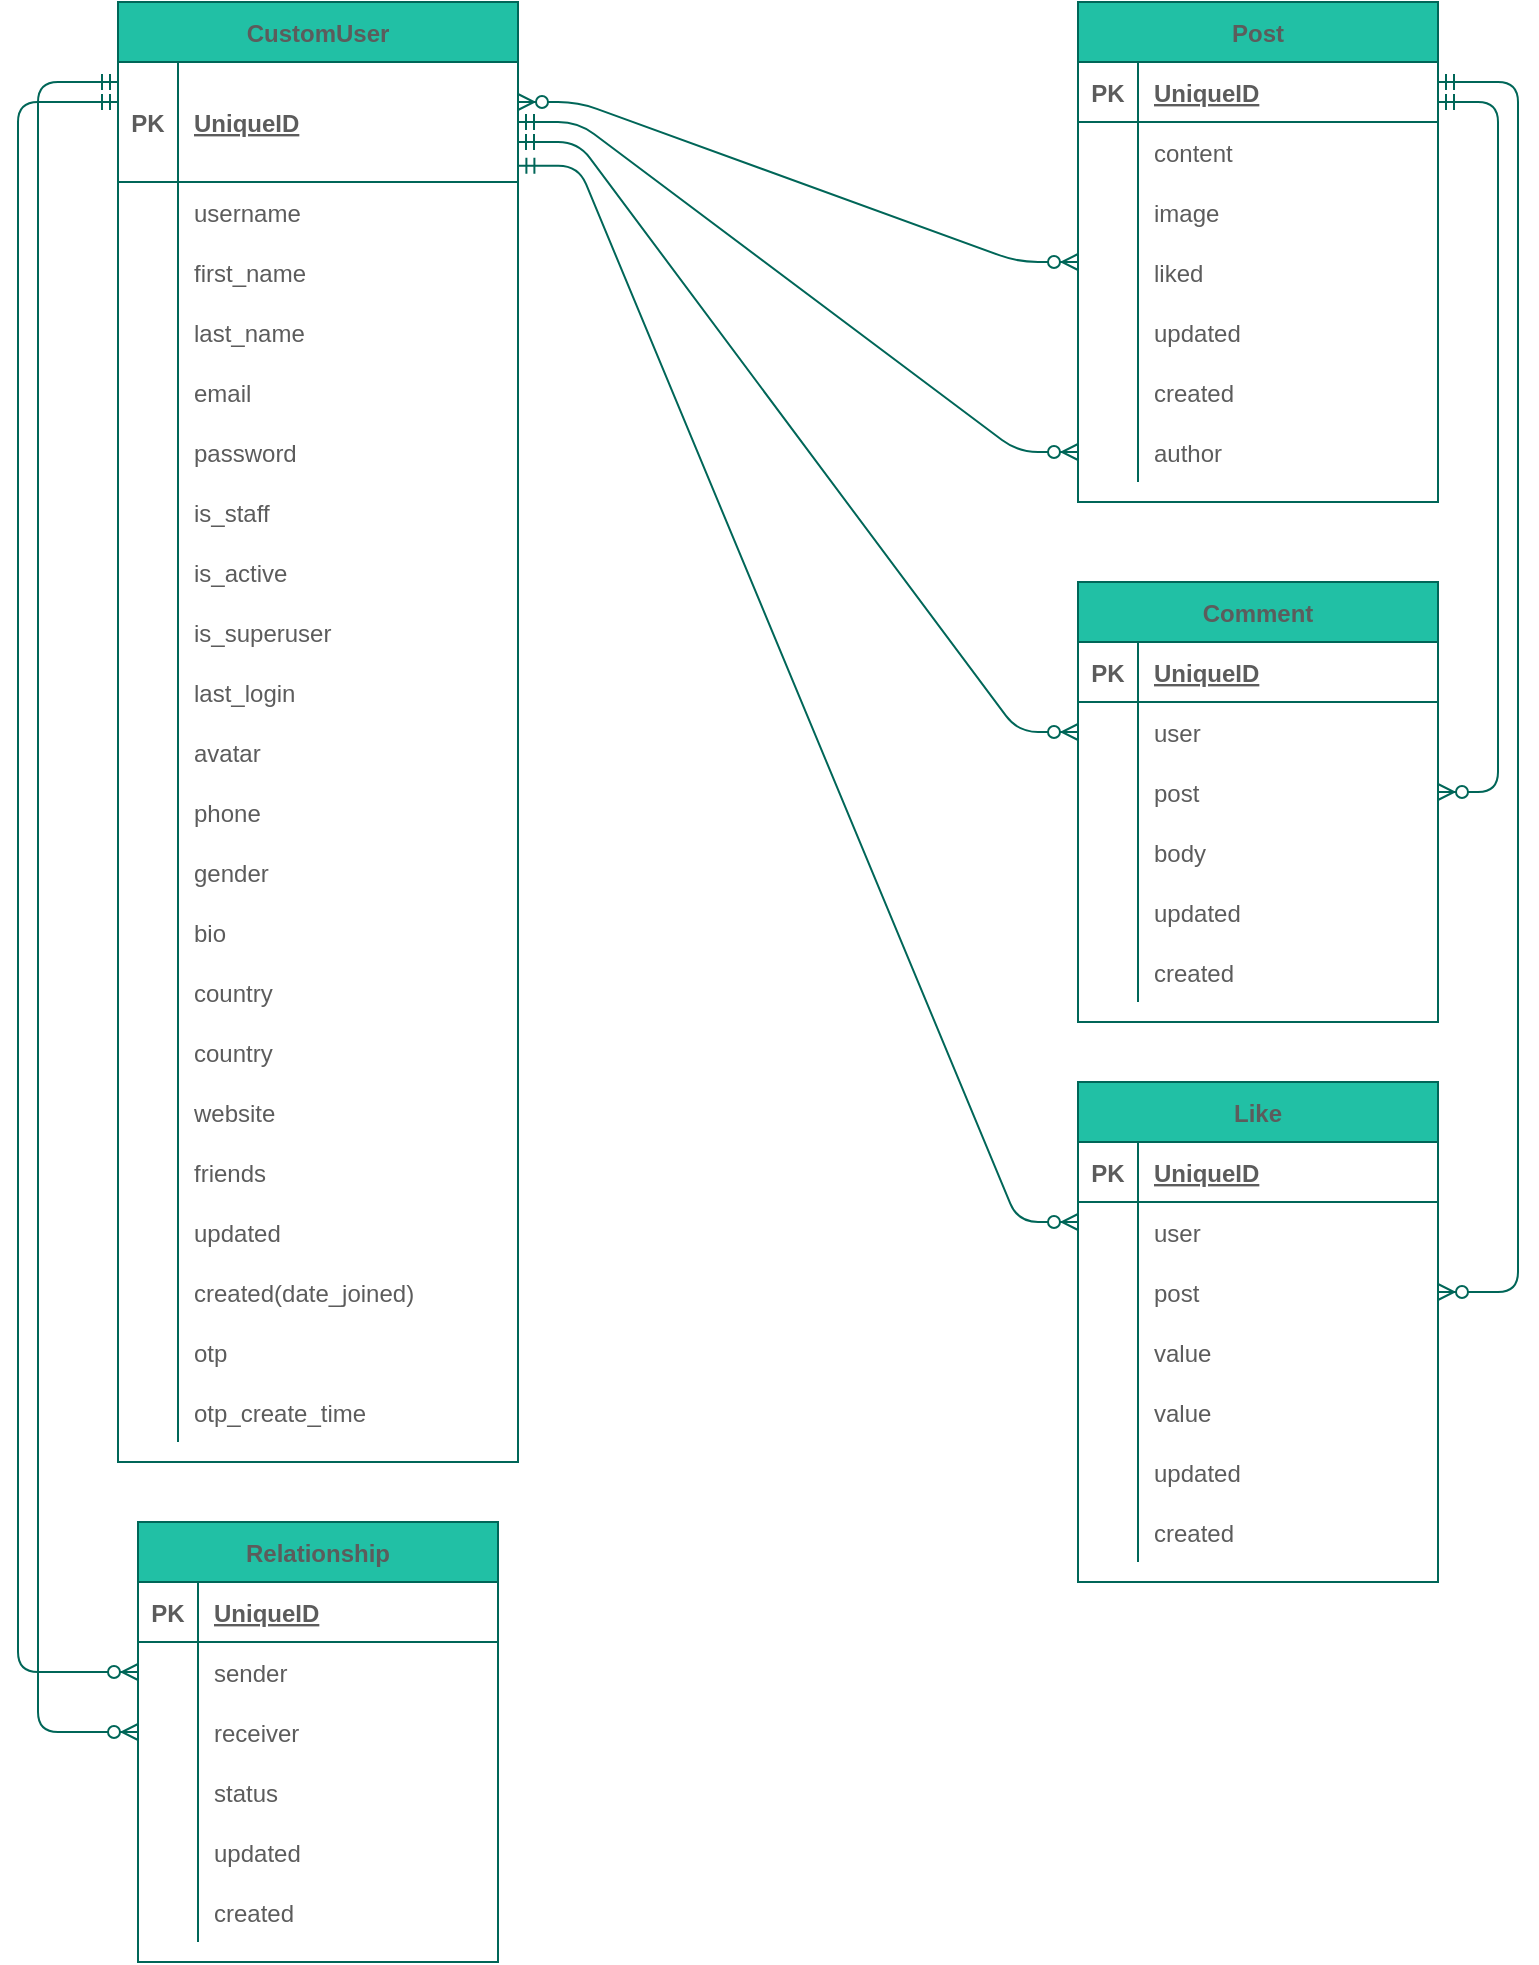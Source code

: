 <mxfile version="13.9.9" type="device"><diagram id="JfYFGixfyqa8T44DDMlA" name="Page-1"><mxGraphModel dx="1217" dy="706" grid="1" gridSize="10" guides="1" tooltips="1" connect="1" arrows="1" fold="1" page="1" pageScale="1" pageWidth="850" pageHeight="1100" math="0" shadow="0"><root><mxCell id="0"/><mxCell id="1" parent="0"/><mxCell id="agSrC6qZ8le7A4dU7Igd-14" value="CustomUser" style="shape=table;startSize=30;container=1;collapsible=1;childLayout=tableLayout;fixedRows=1;rowLines=0;fontStyle=1;align=center;resizeLast=1;fillColor=#21C0A5;strokeColor=#006658;fontColor=#5C5C5C;" parent="1" vertex="1"><mxGeometry x="80" y="40" width="200.0" height="730" as="geometry"/></mxCell><mxCell id="agSrC6qZ8le7A4dU7Igd-15" value="" style="shape=partialRectangle;collapsible=0;dropTarget=0;pointerEvents=0;fillColor=none;top=0;left=0;bottom=1;right=0;points=[[0,0.5],[1,0.5]];portConstraint=eastwest;strokeColor=#006658;fontColor=#5C5C5C;" parent="agSrC6qZ8le7A4dU7Igd-14" vertex="1"><mxGeometry y="30" width="200.0" height="60" as="geometry"/></mxCell><mxCell id="agSrC6qZ8le7A4dU7Igd-16" value="PK" style="shape=partialRectangle;connectable=0;fillColor=none;top=0;left=0;bottom=0;right=0;fontStyle=1;overflow=hidden;strokeColor=#006658;fontColor=#5C5C5C;" parent="agSrC6qZ8le7A4dU7Igd-15" vertex="1"><mxGeometry width="30" height="60" as="geometry"/></mxCell><mxCell id="agSrC6qZ8le7A4dU7Igd-17" value="UniqueID" style="shape=partialRectangle;connectable=0;fillColor=none;top=0;left=0;bottom=0;right=0;align=left;spacingLeft=6;fontStyle=5;overflow=hidden;strokeColor=#006658;fontColor=#5C5C5C;" parent="agSrC6qZ8le7A4dU7Igd-15" vertex="1"><mxGeometry x="30" width="170.0" height="60" as="geometry"/></mxCell><mxCell id="agSrC6qZ8le7A4dU7Igd-134" value="" style="shape=partialRectangle;collapsible=0;dropTarget=0;pointerEvents=0;fillColor=none;top=0;left=0;bottom=0;right=0;points=[[0,0.5],[1,0.5]];portConstraint=eastwest;strokeColor=#006658;fontColor=#5C5C5C;" parent="agSrC6qZ8le7A4dU7Igd-14" vertex="1"><mxGeometry y="90" width="200.0" height="30" as="geometry"/></mxCell><mxCell id="agSrC6qZ8le7A4dU7Igd-135" value="" style="shape=partialRectangle;connectable=0;fillColor=none;top=0;left=0;bottom=0;right=0;editable=1;overflow=hidden;strokeColor=#006658;fontColor=#5C5C5C;" parent="agSrC6qZ8le7A4dU7Igd-134" vertex="1"><mxGeometry width="30" height="30" as="geometry"/></mxCell><mxCell id="agSrC6qZ8le7A4dU7Igd-136" value="username" style="shape=partialRectangle;connectable=0;fillColor=none;top=0;left=0;bottom=0;right=0;align=left;spacingLeft=6;overflow=hidden;strokeColor=#006658;fontColor=#5C5C5C;" parent="agSrC6qZ8le7A4dU7Igd-134" vertex="1"><mxGeometry x="30" width="170.0" height="30" as="geometry"/></mxCell><mxCell id="agSrC6qZ8le7A4dU7Igd-21" value="" style="shape=partialRectangle;collapsible=0;dropTarget=0;pointerEvents=0;fillColor=none;top=0;left=0;bottom=0;right=0;points=[[0,0.5],[1,0.5]];portConstraint=eastwest;strokeColor=#006658;fontColor=#5C5C5C;" parent="agSrC6qZ8le7A4dU7Igd-14" vertex="1"><mxGeometry y="120" width="200.0" height="30" as="geometry"/></mxCell><mxCell id="agSrC6qZ8le7A4dU7Igd-22" value="" style="shape=partialRectangle;connectable=0;fillColor=none;top=0;left=0;bottom=0;right=0;editable=1;overflow=hidden;strokeColor=#006658;fontColor=#5C5C5C;" parent="agSrC6qZ8le7A4dU7Igd-21" vertex="1"><mxGeometry width="30" height="30" as="geometry"/></mxCell><mxCell id="agSrC6qZ8le7A4dU7Igd-23" value="first_name" style="shape=partialRectangle;connectable=0;fillColor=none;top=0;left=0;bottom=0;right=0;align=left;spacingLeft=6;overflow=hidden;strokeColor=#006658;fontColor=#5C5C5C;" parent="agSrC6qZ8le7A4dU7Igd-21" vertex="1"><mxGeometry x="30" width="170.0" height="30" as="geometry"/></mxCell><mxCell id="agSrC6qZ8le7A4dU7Igd-79" value="" style="shape=partialRectangle;collapsible=0;dropTarget=0;pointerEvents=0;fillColor=none;top=0;left=0;bottom=0;right=0;points=[[0,0.5],[1,0.5]];portConstraint=eastwest;strokeColor=#006658;fontColor=#5C5C5C;" parent="agSrC6qZ8le7A4dU7Igd-14" vertex="1"><mxGeometry y="150" width="200.0" height="30" as="geometry"/></mxCell><mxCell id="agSrC6qZ8le7A4dU7Igd-80" value="" style="shape=partialRectangle;connectable=0;fillColor=none;top=0;left=0;bottom=0;right=0;editable=1;overflow=hidden;strokeColor=#006658;fontColor=#5C5C5C;" parent="agSrC6qZ8le7A4dU7Igd-79" vertex="1"><mxGeometry width="30" height="30" as="geometry"/></mxCell><mxCell id="agSrC6qZ8le7A4dU7Igd-81" value="last_name" style="shape=partialRectangle;connectable=0;fillColor=none;top=0;left=0;bottom=0;right=0;align=left;spacingLeft=6;overflow=hidden;strokeColor=#006658;fontColor=#5C5C5C;" parent="agSrC6qZ8le7A4dU7Igd-79" vertex="1"><mxGeometry x="30" width="170.0" height="30" as="geometry"/></mxCell><mxCell id="agSrC6qZ8le7A4dU7Igd-83" value="" style="shape=partialRectangle;collapsible=0;dropTarget=0;pointerEvents=0;fillColor=none;top=0;left=0;bottom=0;right=0;points=[[0,0.5],[1,0.5]];portConstraint=eastwest;strokeColor=#006658;fontColor=#5C5C5C;" parent="agSrC6qZ8le7A4dU7Igd-14" vertex="1"><mxGeometry y="180" width="200.0" height="30" as="geometry"/></mxCell><mxCell id="agSrC6qZ8le7A4dU7Igd-84" value="" style="shape=partialRectangle;connectable=0;fillColor=none;top=0;left=0;bottom=0;right=0;editable=1;overflow=hidden;strokeColor=#006658;fontColor=#5C5C5C;" parent="agSrC6qZ8le7A4dU7Igd-83" vertex="1"><mxGeometry width="30" height="30" as="geometry"/></mxCell><mxCell id="agSrC6qZ8le7A4dU7Igd-85" value="email" style="shape=partialRectangle;connectable=0;fillColor=none;top=0;left=0;bottom=0;right=0;align=left;spacingLeft=6;overflow=hidden;strokeColor=#006658;fontColor=#5C5C5C;" parent="agSrC6qZ8le7A4dU7Igd-83" vertex="1"><mxGeometry x="30" width="170.0" height="30" as="geometry"/></mxCell><mxCell id="agSrC6qZ8le7A4dU7Igd-86" value="" style="shape=partialRectangle;collapsible=0;dropTarget=0;pointerEvents=0;fillColor=none;top=0;left=0;bottom=0;right=0;points=[[0,0.5],[1,0.5]];portConstraint=eastwest;strokeColor=#006658;fontColor=#5C5C5C;" parent="agSrC6qZ8le7A4dU7Igd-14" vertex="1"><mxGeometry y="210" width="200.0" height="30" as="geometry"/></mxCell><mxCell id="agSrC6qZ8le7A4dU7Igd-87" value="" style="shape=partialRectangle;connectable=0;fillColor=none;top=0;left=0;bottom=0;right=0;editable=1;overflow=hidden;strokeColor=#006658;fontColor=#5C5C5C;" parent="agSrC6qZ8le7A4dU7Igd-86" vertex="1"><mxGeometry width="30" height="30" as="geometry"/></mxCell><mxCell id="agSrC6qZ8le7A4dU7Igd-88" value="password" style="shape=partialRectangle;connectable=0;fillColor=none;top=0;left=0;bottom=0;right=0;align=left;spacingLeft=6;overflow=hidden;strokeColor=#006658;fontColor=#5C5C5C;" parent="agSrC6qZ8le7A4dU7Igd-86" vertex="1"><mxGeometry x="30" width="170.0" height="30" as="geometry"/></mxCell><mxCell id="agSrC6qZ8le7A4dU7Igd-24" value="" style="shape=partialRectangle;collapsible=0;dropTarget=0;pointerEvents=0;fillColor=none;top=0;left=0;bottom=0;right=0;points=[[0,0.5],[1,0.5]];portConstraint=eastwest;strokeColor=#006658;fontColor=#5C5C5C;" parent="agSrC6qZ8le7A4dU7Igd-14" vertex="1"><mxGeometry y="240" width="200.0" height="30" as="geometry"/></mxCell><mxCell id="agSrC6qZ8le7A4dU7Igd-25" value="" style="shape=partialRectangle;connectable=0;fillColor=none;top=0;left=0;bottom=0;right=0;editable=1;overflow=hidden;strokeColor=#006658;fontColor=#5C5C5C;" parent="agSrC6qZ8le7A4dU7Igd-24" vertex="1"><mxGeometry width="30" height="30" as="geometry"/></mxCell><mxCell id="agSrC6qZ8le7A4dU7Igd-26" value="is_staff" style="shape=partialRectangle;connectable=0;fillColor=none;top=0;left=0;bottom=0;right=0;align=left;spacingLeft=6;overflow=hidden;strokeColor=#006658;fontColor=#5C5C5C;" parent="agSrC6qZ8le7A4dU7Igd-24" vertex="1"><mxGeometry x="30" width="170.0" height="30" as="geometry"/></mxCell><mxCell id="agSrC6qZ8le7A4dU7Igd-95" value="" style="shape=partialRectangle;collapsible=0;dropTarget=0;pointerEvents=0;fillColor=none;top=0;left=0;bottom=0;right=0;points=[[0,0.5],[1,0.5]];portConstraint=eastwest;strokeColor=#006658;fontColor=#5C5C5C;" parent="agSrC6qZ8le7A4dU7Igd-14" vertex="1"><mxGeometry y="270" width="200.0" height="30" as="geometry"/></mxCell><mxCell id="agSrC6qZ8le7A4dU7Igd-96" value="" style="shape=partialRectangle;connectable=0;fillColor=none;top=0;left=0;bottom=0;right=0;editable=1;overflow=hidden;strokeColor=#006658;fontColor=#5C5C5C;" parent="agSrC6qZ8le7A4dU7Igd-95" vertex="1"><mxGeometry width="30" height="30" as="geometry"/></mxCell><mxCell id="agSrC6qZ8le7A4dU7Igd-97" value="is_active" style="shape=partialRectangle;connectable=0;fillColor=none;top=0;left=0;bottom=0;right=0;align=left;spacingLeft=6;overflow=hidden;strokeColor=#006658;fontColor=#5C5C5C;" parent="agSrC6qZ8le7A4dU7Igd-95" vertex="1"><mxGeometry x="30" width="170.0" height="30" as="geometry"/></mxCell><mxCell id="agSrC6qZ8le7A4dU7Igd-98" value="" style="shape=partialRectangle;collapsible=0;dropTarget=0;pointerEvents=0;fillColor=none;top=0;left=0;bottom=0;right=0;points=[[0,0.5],[1,0.5]];portConstraint=eastwest;strokeColor=#006658;fontColor=#5C5C5C;" parent="agSrC6qZ8le7A4dU7Igd-14" vertex="1"><mxGeometry y="300" width="200.0" height="30" as="geometry"/></mxCell><mxCell id="agSrC6qZ8le7A4dU7Igd-99" value="" style="shape=partialRectangle;connectable=0;fillColor=none;top=0;left=0;bottom=0;right=0;editable=1;overflow=hidden;strokeColor=#006658;fontColor=#5C5C5C;" parent="agSrC6qZ8le7A4dU7Igd-98" vertex="1"><mxGeometry width="30" height="30" as="geometry"/></mxCell><mxCell id="agSrC6qZ8le7A4dU7Igd-100" value="is_superuser" style="shape=partialRectangle;connectable=0;fillColor=none;top=0;left=0;bottom=0;right=0;align=left;spacingLeft=6;overflow=hidden;strokeColor=#006658;fontColor=#5C5C5C;" parent="agSrC6qZ8le7A4dU7Igd-98" vertex="1"><mxGeometry x="30" width="170.0" height="30" as="geometry"/></mxCell><mxCell id="agSrC6qZ8le7A4dU7Igd-101" value="" style="shape=partialRectangle;collapsible=0;dropTarget=0;pointerEvents=0;fillColor=none;top=0;left=0;bottom=0;right=0;points=[[0,0.5],[1,0.5]];portConstraint=eastwest;strokeColor=#006658;fontColor=#5C5C5C;" parent="agSrC6qZ8le7A4dU7Igd-14" vertex="1"><mxGeometry y="330" width="200.0" height="30" as="geometry"/></mxCell><mxCell id="agSrC6qZ8le7A4dU7Igd-102" value="" style="shape=partialRectangle;connectable=0;fillColor=none;top=0;left=0;bottom=0;right=0;editable=1;overflow=hidden;strokeColor=#006658;fontColor=#5C5C5C;" parent="agSrC6qZ8le7A4dU7Igd-101" vertex="1"><mxGeometry width="30" height="30" as="geometry"/></mxCell><mxCell id="agSrC6qZ8le7A4dU7Igd-103" value="last_login" style="shape=partialRectangle;connectable=0;fillColor=none;top=0;left=0;bottom=0;right=0;align=left;spacingLeft=6;overflow=hidden;strokeColor=#006658;fontColor=#5C5C5C;" parent="agSrC6qZ8le7A4dU7Igd-101" vertex="1"><mxGeometry x="30" width="170.0" height="30" as="geometry"/></mxCell><mxCell id="agSrC6qZ8le7A4dU7Igd-107" value="" style="shape=partialRectangle;collapsible=0;dropTarget=0;pointerEvents=0;fillColor=none;top=0;left=0;bottom=0;right=0;points=[[0,0.5],[1,0.5]];portConstraint=eastwest;strokeColor=#006658;fontColor=#5C5C5C;" parent="agSrC6qZ8le7A4dU7Igd-14" vertex="1"><mxGeometry y="360" width="200.0" height="30" as="geometry"/></mxCell><mxCell id="agSrC6qZ8le7A4dU7Igd-108" value="" style="shape=partialRectangle;connectable=0;fillColor=none;top=0;left=0;bottom=0;right=0;editable=1;overflow=hidden;strokeColor=#006658;fontColor=#5C5C5C;" parent="agSrC6qZ8le7A4dU7Igd-107" vertex="1"><mxGeometry width="30" height="30" as="geometry"/></mxCell><mxCell id="agSrC6qZ8le7A4dU7Igd-109" value="avatar" style="shape=partialRectangle;connectable=0;fillColor=none;top=0;left=0;bottom=0;right=0;align=left;spacingLeft=6;overflow=hidden;strokeColor=#006658;fontColor=#5C5C5C;" parent="agSrC6qZ8le7A4dU7Igd-107" vertex="1"><mxGeometry x="30" width="170.0" height="30" as="geometry"/></mxCell><mxCell id="agSrC6qZ8le7A4dU7Igd-110" value="" style="shape=partialRectangle;collapsible=0;dropTarget=0;pointerEvents=0;fillColor=none;top=0;left=0;bottom=0;right=0;points=[[0,0.5],[1,0.5]];portConstraint=eastwest;strokeColor=#006658;fontColor=#5C5C5C;" parent="agSrC6qZ8le7A4dU7Igd-14" vertex="1"><mxGeometry y="390" width="200.0" height="30" as="geometry"/></mxCell><mxCell id="agSrC6qZ8le7A4dU7Igd-111" value="" style="shape=partialRectangle;connectable=0;fillColor=none;top=0;left=0;bottom=0;right=0;editable=1;overflow=hidden;strokeColor=#006658;fontColor=#5C5C5C;" parent="agSrC6qZ8le7A4dU7Igd-110" vertex="1"><mxGeometry width="30" height="30" as="geometry"/></mxCell><mxCell id="agSrC6qZ8le7A4dU7Igd-112" value="phone" style="shape=partialRectangle;connectable=0;fillColor=none;top=0;left=0;bottom=0;right=0;align=left;spacingLeft=6;overflow=hidden;strokeColor=#006658;fontColor=#5C5C5C;" parent="agSrC6qZ8le7A4dU7Igd-110" vertex="1"><mxGeometry x="30" width="170.0" height="30" as="geometry"/></mxCell><mxCell id="agSrC6qZ8le7A4dU7Igd-113" value="" style="shape=partialRectangle;collapsible=0;dropTarget=0;pointerEvents=0;fillColor=none;top=0;left=0;bottom=0;right=0;points=[[0,0.5],[1,0.5]];portConstraint=eastwest;strokeColor=#006658;fontColor=#5C5C5C;" parent="agSrC6qZ8le7A4dU7Igd-14" vertex="1"><mxGeometry y="420" width="200.0" height="30" as="geometry"/></mxCell><mxCell id="agSrC6qZ8le7A4dU7Igd-114" value="" style="shape=partialRectangle;connectable=0;fillColor=none;top=0;left=0;bottom=0;right=0;editable=1;overflow=hidden;strokeColor=#006658;fontColor=#5C5C5C;" parent="agSrC6qZ8le7A4dU7Igd-113" vertex="1"><mxGeometry width="30" height="30" as="geometry"/></mxCell><mxCell id="agSrC6qZ8le7A4dU7Igd-115" value="gender" style="shape=partialRectangle;connectable=0;fillColor=none;top=0;left=0;bottom=0;right=0;align=left;spacingLeft=6;overflow=hidden;strokeColor=#006658;fontColor=#5C5C5C;" parent="agSrC6qZ8le7A4dU7Igd-113" vertex="1"><mxGeometry x="30" width="170.0" height="30" as="geometry"/></mxCell><mxCell id="agSrC6qZ8le7A4dU7Igd-116" value="" style="shape=partialRectangle;collapsible=0;dropTarget=0;pointerEvents=0;fillColor=none;top=0;left=0;bottom=0;right=0;points=[[0,0.5],[1,0.5]];portConstraint=eastwest;strokeColor=#006658;fontColor=#5C5C5C;" parent="agSrC6qZ8le7A4dU7Igd-14" vertex="1"><mxGeometry y="450" width="200.0" height="30" as="geometry"/></mxCell><mxCell id="agSrC6qZ8le7A4dU7Igd-117" value="" style="shape=partialRectangle;connectable=0;fillColor=none;top=0;left=0;bottom=0;right=0;editable=1;overflow=hidden;strokeColor=#006658;fontColor=#5C5C5C;" parent="agSrC6qZ8le7A4dU7Igd-116" vertex="1"><mxGeometry width="30" height="30" as="geometry"/></mxCell><mxCell id="agSrC6qZ8le7A4dU7Igd-118" value="bio" style="shape=partialRectangle;connectable=0;fillColor=none;top=0;left=0;bottom=0;right=0;align=left;spacingLeft=6;overflow=hidden;strokeColor=#006658;fontColor=#5C5C5C;" parent="agSrC6qZ8le7A4dU7Igd-116" vertex="1"><mxGeometry x="30" width="170.0" height="30" as="geometry"/></mxCell><mxCell id="agSrC6qZ8le7A4dU7Igd-119" value="" style="shape=partialRectangle;collapsible=0;dropTarget=0;pointerEvents=0;fillColor=none;top=0;left=0;bottom=0;right=0;points=[[0,0.5],[1,0.5]];portConstraint=eastwest;strokeColor=#006658;fontColor=#5C5C5C;" parent="agSrC6qZ8le7A4dU7Igd-14" vertex="1"><mxGeometry y="480" width="200.0" height="30" as="geometry"/></mxCell><mxCell id="agSrC6qZ8le7A4dU7Igd-120" value="" style="shape=partialRectangle;connectable=0;fillColor=none;top=0;left=0;bottom=0;right=0;editable=1;overflow=hidden;strokeColor=#006658;fontColor=#5C5C5C;" parent="agSrC6qZ8le7A4dU7Igd-119" vertex="1"><mxGeometry width="30" height="30" as="geometry"/></mxCell><mxCell id="agSrC6qZ8le7A4dU7Igd-121" value="country" style="shape=partialRectangle;connectable=0;fillColor=none;top=0;left=0;bottom=0;right=0;align=left;spacingLeft=6;overflow=hidden;strokeColor=#006658;fontColor=#5C5C5C;" parent="agSrC6qZ8le7A4dU7Igd-119" vertex="1"><mxGeometry x="30" width="170.0" height="30" as="geometry"/></mxCell><mxCell id="mahX-tcKgcLGOuk-w9FK-42" value="" style="shape=partialRectangle;collapsible=0;dropTarget=0;pointerEvents=0;fillColor=none;top=0;left=0;bottom=0;right=0;points=[[0,0.5],[1,0.5]];portConstraint=eastwest;strokeColor=#006658;fontColor=#5C5C5C;" vertex="1" parent="agSrC6qZ8le7A4dU7Igd-14"><mxGeometry y="510" width="200.0" height="30" as="geometry"/></mxCell><mxCell id="mahX-tcKgcLGOuk-w9FK-43" value="" style="shape=partialRectangle;connectable=0;fillColor=none;top=0;left=0;bottom=0;right=0;editable=1;overflow=hidden;strokeColor=#006658;fontColor=#5C5C5C;" vertex="1" parent="mahX-tcKgcLGOuk-w9FK-42"><mxGeometry width="30" height="30" as="geometry"/></mxCell><mxCell id="mahX-tcKgcLGOuk-w9FK-44" value="country" style="shape=partialRectangle;connectable=0;fillColor=none;top=0;left=0;bottom=0;right=0;align=left;spacingLeft=6;overflow=hidden;strokeColor=#006658;fontColor=#5C5C5C;" vertex="1" parent="mahX-tcKgcLGOuk-w9FK-42"><mxGeometry x="30" width="170.0" height="30" as="geometry"/></mxCell><mxCell id="agSrC6qZ8le7A4dU7Igd-122" value="" style="shape=partialRectangle;collapsible=0;dropTarget=0;pointerEvents=0;fillColor=none;top=0;left=0;bottom=0;right=0;points=[[0,0.5],[1,0.5]];portConstraint=eastwest;strokeColor=#006658;fontColor=#5C5C5C;" parent="agSrC6qZ8le7A4dU7Igd-14" vertex="1"><mxGeometry y="540" width="200.0" height="30" as="geometry"/></mxCell><mxCell id="agSrC6qZ8le7A4dU7Igd-123" value="" style="shape=partialRectangle;connectable=0;fillColor=none;top=0;left=0;bottom=0;right=0;editable=1;overflow=hidden;strokeColor=#006658;fontColor=#5C5C5C;" parent="agSrC6qZ8le7A4dU7Igd-122" vertex="1"><mxGeometry width="30" height="30" as="geometry"/></mxCell><mxCell id="agSrC6qZ8le7A4dU7Igd-124" value="website" style="shape=partialRectangle;connectable=0;fillColor=none;top=0;left=0;bottom=0;right=0;align=left;spacingLeft=6;overflow=hidden;strokeColor=#006658;fontColor=#5C5C5C;" parent="agSrC6qZ8le7A4dU7Igd-122" vertex="1"><mxGeometry x="30" width="170.0" height="30" as="geometry"/></mxCell><mxCell id="agSrC6qZ8le7A4dU7Igd-125" value="" style="shape=partialRectangle;collapsible=0;dropTarget=0;pointerEvents=0;fillColor=none;top=0;left=0;bottom=0;right=0;points=[[0,0.5],[1,0.5]];portConstraint=eastwest;strokeColor=#006658;fontColor=#5C5C5C;" parent="agSrC6qZ8le7A4dU7Igd-14" vertex="1"><mxGeometry y="570" width="200.0" height="30" as="geometry"/></mxCell><mxCell id="agSrC6qZ8le7A4dU7Igd-126" value="" style="shape=partialRectangle;connectable=0;fillColor=none;top=0;left=0;bottom=0;right=0;editable=1;overflow=hidden;strokeColor=#006658;fontColor=#5C5C5C;" parent="agSrC6qZ8le7A4dU7Igd-125" vertex="1"><mxGeometry width="30" height="30" as="geometry"/></mxCell><mxCell id="agSrC6qZ8le7A4dU7Igd-127" value="friends" style="shape=partialRectangle;connectable=0;fillColor=none;top=0;left=0;bottom=0;right=0;align=left;spacingLeft=6;overflow=hidden;strokeColor=#006658;fontColor=#5C5C5C;" parent="agSrC6qZ8le7A4dU7Igd-125" vertex="1"><mxGeometry x="30" width="170.0" height="30" as="geometry"/></mxCell><mxCell id="agSrC6qZ8le7A4dU7Igd-128" value="" style="shape=partialRectangle;collapsible=0;dropTarget=0;pointerEvents=0;fillColor=none;top=0;left=0;bottom=0;right=0;points=[[0,0.5],[1,0.5]];portConstraint=eastwest;strokeColor=#006658;fontColor=#5C5C5C;" parent="agSrC6qZ8le7A4dU7Igd-14" vertex="1"><mxGeometry y="600" width="200.0" height="30" as="geometry"/></mxCell><mxCell id="agSrC6qZ8le7A4dU7Igd-129" value="" style="shape=partialRectangle;connectable=0;fillColor=none;top=0;left=0;bottom=0;right=0;editable=1;overflow=hidden;strokeColor=#006658;fontColor=#5C5C5C;" parent="agSrC6qZ8le7A4dU7Igd-128" vertex="1"><mxGeometry width="30" height="30" as="geometry"/></mxCell><mxCell id="agSrC6qZ8le7A4dU7Igd-130" value="updated" style="shape=partialRectangle;connectable=0;fillColor=none;top=0;left=0;bottom=0;right=0;align=left;spacingLeft=6;overflow=hidden;strokeColor=#006658;fontColor=#5C5C5C;" parent="agSrC6qZ8le7A4dU7Igd-128" vertex="1"><mxGeometry x="30" width="170.0" height="30" as="geometry"/></mxCell><mxCell id="agSrC6qZ8le7A4dU7Igd-131" value="" style="shape=partialRectangle;collapsible=0;dropTarget=0;pointerEvents=0;fillColor=none;top=0;left=0;bottom=0;right=0;points=[[0,0.5],[1,0.5]];portConstraint=eastwest;strokeColor=#006658;fontColor=#5C5C5C;" parent="agSrC6qZ8le7A4dU7Igd-14" vertex="1"><mxGeometry y="630" width="200.0" height="30" as="geometry"/></mxCell><mxCell id="agSrC6qZ8le7A4dU7Igd-132" value="" style="shape=partialRectangle;connectable=0;fillColor=none;top=0;left=0;bottom=0;right=0;editable=1;overflow=hidden;strokeColor=#006658;fontColor=#5C5C5C;" parent="agSrC6qZ8le7A4dU7Igd-131" vertex="1"><mxGeometry width="30" height="30" as="geometry"/></mxCell><mxCell id="agSrC6qZ8le7A4dU7Igd-133" value="created(date_joined)" style="shape=partialRectangle;connectable=0;fillColor=none;top=0;left=0;bottom=0;right=0;align=left;spacingLeft=6;overflow=hidden;strokeColor=#006658;fontColor=#5C5C5C;" parent="agSrC6qZ8le7A4dU7Igd-131" vertex="1"><mxGeometry x="30" width="170.0" height="30" as="geometry"/></mxCell><mxCell id="mahX-tcKgcLGOuk-w9FK-1" value="" style="shape=partialRectangle;collapsible=0;dropTarget=0;pointerEvents=0;fillColor=none;top=0;left=0;bottom=0;right=0;points=[[0,0.5],[1,0.5]];portConstraint=eastwest;strokeColor=#006658;fontColor=#5C5C5C;" vertex="1" parent="agSrC6qZ8le7A4dU7Igd-14"><mxGeometry y="660" width="200.0" height="30" as="geometry"/></mxCell><mxCell id="mahX-tcKgcLGOuk-w9FK-2" value="" style="shape=partialRectangle;connectable=0;fillColor=none;top=0;left=0;bottom=0;right=0;editable=1;overflow=hidden;strokeColor=#006658;fontColor=#5C5C5C;" vertex="1" parent="mahX-tcKgcLGOuk-w9FK-1"><mxGeometry width="30" height="30" as="geometry"/></mxCell><mxCell id="mahX-tcKgcLGOuk-w9FK-3" value="otp" style="shape=partialRectangle;connectable=0;fillColor=none;top=0;left=0;bottom=0;right=0;align=left;spacingLeft=6;overflow=hidden;strokeColor=#006658;fontColor=#5C5C5C;" vertex="1" parent="mahX-tcKgcLGOuk-w9FK-1"><mxGeometry x="30" width="170.0" height="30" as="geometry"/></mxCell><mxCell id="mahX-tcKgcLGOuk-w9FK-4" value="" style="shape=partialRectangle;collapsible=0;dropTarget=0;pointerEvents=0;fillColor=none;top=0;left=0;bottom=0;right=0;points=[[0,0.5],[1,0.5]];portConstraint=eastwest;strokeColor=#006658;fontColor=#5C5C5C;" vertex="1" parent="agSrC6qZ8le7A4dU7Igd-14"><mxGeometry y="690" width="200.0" height="30" as="geometry"/></mxCell><mxCell id="mahX-tcKgcLGOuk-w9FK-5" value="" style="shape=partialRectangle;connectable=0;fillColor=none;top=0;left=0;bottom=0;right=0;editable=1;overflow=hidden;strokeColor=#006658;fontColor=#5C5C5C;" vertex="1" parent="mahX-tcKgcLGOuk-w9FK-4"><mxGeometry width="30" height="30" as="geometry"/></mxCell><mxCell id="mahX-tcKgcLGOuk-w9FK-6" value="otp_create_time" style="shape=partialRectangle;connectable=0;fillColor=none;top=0;left=0;bottom=0;right=0;align=left;spacingLeft=6;overflow=hidden;strokeColor=#006658;fontColor=#5C5C5C;" vertex="1" parent="mahX-tcKgcLGOuk-w9FK-4"><mxGeometry x="30" width="170.0" height="30" as="geometry"/></mxCell><mxCell id="agSrC6qZ8le7A4dU7Igd-27" value="Post" style="shape=table;startSize=30;container=1;collapsible=1;childLayout=tableLayout;fixedRows=1;rowLines=0;fontStyle=1;align=center;resizeLast=1;fillColor=#21C0A5;strokeColor=#006658;fontColor=#5C5C5C;" parent="1" vertex="1"><mxGeometry x="560" y="40" width="180" height="250" as="geometry"/></mxCell><mxCell id="agSrC6qZ8le7A4dU7Igd-28" value="" style="shape=partialRectangle;collapsible=0;dropTarget=0;pointerEvents=0;fillColor=none;top=0;left=0;bottom=1;right=0;points=[[0,0.5],[1,0.5]];portConstraint=eastwest;strokeColor=#006658;fontColor=#5C5C5C;" parent="agSrC6qZ8le7A4dU7Igd-27" vertex="1"><mxGeometry y="30" width="180" height="30" as="geometry"/></mxCell><mxCell id="agSrC6qZ8le7A4dU7Igd-29" value="PK" style="shape=partialRectangle;connectable=0;fillColor=none;top=0;left=0;bottom=0;right=0;fontStyle=1;overflow=hidden;strokeColor=#006658;fontColor=#5C5C5C;" parent="agSrC6qZ8le7A4dU7Igd-28" vertex="1"><mxGeometry width="30" height="30" as="geometry"/></mxCell><mxCell id="agSrC6qZ8le7A4dU7Igd-30" value="UniqueID" style="shape=partialRectangle;connectable=0;fillColor=none;top=0;left=0;bottom=0;right=0;align=left;spacingLeft=6;fontStyle=5;overflow=hidden;strokeColor=#006658;fontColor=#5C5C5C;" parent="agSrC6qZ8le7A4dU7Igd-28" vertex="1"><mxGeometry x="30" width="150" height="30" as="geometry"/></mxCell><mxCell id="agSrC6qZ8le7A4dU7Igd-31" value="" style="shape=partialRectangle;collapsible=0;dropTarget=0;pointerEvents=0;fillColor=none;top=0;left=0;bottom=0;right=0;points=[[0,0.5],[1,0.5]];portConstraint=eastwest;strokeColor=#006658;fontColor=#5C5C5C;" parent="agSrC6qZ8le7A4dU7Igd-27" vertex="1"><mxGeometry y="60" width="180" height="30" as="geometry"/></mxCell><mxCell id="agSrC6qZ8le7A4dU7Igd-32" value="" style="shape=partialRectangle;connectable=0;fillColor=none;top=0;left=0;bottom=0;right=0;editable=1;overflow=hidden;strokeColor=#006658;fontColor=#5C5C5C;" parent="agSrC6qZ8le7A4dU7Igd-31" vertex="1"><mxGeometry width="30" height="30" as="geometry"/></mxCell><mxCell id="agSrC6qZ8le7A4dU7Igd-33" value="content" style="shape=partialRectangle;connectable=0;fillColor=none;top=0;left=0;bottom=0;right=0;align=left;spacingLeft=6;overflow=hidden;strokeColor=#006658;fontColor=#5C5C5C;" parent="agSrC6qZ8le7A4dU7Igd-31" vertex="1"><mxGeometry x="30" width="150" height="30" as="geometry"/></mxCell><mxCell id="agSrC6qZ8le7A4dU7Igd-34" value="" style="shape=partialRectangle;collapsible=0;dropTarget=0;pointerEvents=0;fillColor=none;top=0;left=0;bottom=0;right=0;points=[[0,0.5],[1,0.5]];portConstraint=eastwest;strokeColor=#006658;fontColor=#5C5C5C;" parent="agSrC6qZ8le7A4dU7Igd-27" vertex="1"><mxGeometry y="90" width="180" height="30" as="geometry"/></mxCell><mxCell id="agSrC6qZ8le7A4dU7Igd-35" value="" style="shape=partialRectangle;connectable=0;fillColor=none;top=0;left=0;bottom=0;right=0;editable=1;overflow=hidden;strokeColor=#006658;fontColor=#5C5C5C;" parent="agSrC6qZ8le7A4dU7Igd-34" vertex="1"><mxGeometry width="30" height="30" as="geometry"/></mxCell><mxCell id="agSrC6qZ8le7A4dU7Igd-36" value="image" style="shape=partialRectangle;connectable=0;fillColor=none;top=0;left=0;bottom=0;right=0;align=left;spacingLeft=6;overflow=hidden;strokeColor=#006658;fontColor=#5C5C5C;" parent="agSrC6qZ8le7A4dU7Igd-34" vertex="1"><mxGeometry x="30" width="150" height="30" as="geometry"/></mxCell><mxCell id="agSrC6qZ8le7A4dU7Igd-37" value="" style="shape=partialRectangle;collapsible=0;dropTarget=0;pointerEvents=0;fillColor=none;top=0;left=0;bottom=0;right=0;points=[[0,0.5],[1,0.5]];portConstraint=eastwest;strokeColor=#006658;fontColor=#5C5C5C;" parent="agSrC6qZ8le7A4dU7Igd-27" vertex="1"><mxGeometry y="120" width="180" height="30" as="geometry"/></mxCell><mxCell id="agSrC6qZ8le7A4dU7Igd-38" value="" style="shape=partialRectangle;connectable=0;fillColor=none;top=0;left=0;bottom=0;right=0;editable=1;overflow=hidden;strokeColor=#006658;fontColor=#5C5C5C;" parent="agSrC6qZ8le7A4dU7Igd-37" vertex="1"><mxGeometry width="30" height="30" as="geometry"/></mxCell><mxCell id="agSrC6qZ8le7A4dU7Igd-39" value="liked" style="shape=partialRectangle;connectable=0;fillColor=none;top=0;left=0;bottom=0;right=0;align=left;spacingLeft=6;overflow=hidden;strokeColor=#006658;fontColor=#5C5C5C;" parent="agSrC6qZ8le7A4dU7Igd-37" vertex="1"><mxGeometry x="30" width="150" height="30" as="geometry"/></mxCell><mxCell id="mahX-tcKgcLGOuk-w9FK-13" value="" style="shape=partialRectangle;collapsible=0;dropTarget=0;pointerEvents=0;fillColor=none;top=0;left=0;bottom=0;right=0;points=[[0,0.5],[1,0.5]];portConstraint=eastwest;strokeColor=#006658;fontColor=#5C5C5C;" vertex="1" parent="agSrC6qZ8le7A4dU7Igd-27"><mxGeometry y="150" width="180" height="30" as="geometry"/></mxCell><mxCell id="mahX-tcKgcLGOuk-w9FK-14" value="" style="shape=partialRectangle;connectable=0;fillColor=none;top=0;left=0;bottom=0;right=0;editable=1;overflow=hidden;strokeColor=#006658;fontColor=#5C5C5C;" vertex="1" parent="mahX-tcKgcLGOuk-w9FK-13"><mxGeometry width="30" height="30" as="geometry"/></mxCell><mxCell id="mahX-tcKgcLGOuk-w9FK-15" value="updated" style="shape=partialRectangle;connectable=0;fillColor=none;top=0;left=0;bottom=0;right=0;align=left;spacingLeft=6;overflow=hidden;strokeColor=#006658;fontColor=#5C5C5C;" vertex="1" parent="mahX-tcKgcLGOuk-w9FK-13"><mxGeometry x="30" width="150" height="30" as="geometry"/></mxCell><mxCell id="mahX-tcKgcLGOuk-w9FK-16" value="" style="shape=partialRectangle;collapsible=0;dropTarget=0;pointerEvents=0;fillColor=none;top=0;left=0;bottom=0;right=0;points=[[0,0.5],[1,0.5]];portConstraint=eastwest;strokeColor=#006658;fontColor=#5C5C5C;" vertex="1" parent="agSrC6qZ8le7A4dU7Igd-27"><mxGeometry y="180" width="180" height="30" as="geometry"/></mxCell><mxCell id="mahX-tcKgcLGOuk-w9FK-17" value="" style="shape=partialRectangle;connectable=0;fillColor=none;top=0;left=0;bottom=0;right=0;editable=1;overflow=hidden;strokeColor=#006658;fontColor=#5C5C5C;" vertex="1" parent="mahX-tcKgcLGOuk-w9FK-16"><mxGeometry width="30" height="30" as="geometry"/></mxCell><mxCell id="mahX-tcKgcLGOuk-w9FK-18" value="created" style="shape=partialRectangle;connectable=0;fillColor=none;top=0;left=0;bottom=0;right=0;align=left;spacingLeft=6;overflow=hidden;strokeColor=#006658;fontColor=#5C5C5C;" vertex="1" parent="mahX-tcKgcLGOuk-w9FK-16"><mxGeometry x="30" width="150" height="30" as="geometry"/></mxCell><mxCell id="mahX-tcKgcLGOuk-w9FK-19" value="" style="shape=partialRectangle;collapsible=0;dropTarget=0;pointerEvents=0;fillColor=none;top=0;left=0;bottom=0;right=0;points=[[0,0.5],[1,0.5]];portConstraint=eastwest;strokeColor=#006658;fontColor=#5C5C5C;" vertex="1" parent="agSrC6qZ8le7A4dU7Igd-27"><mxGeometry y="210" width="180" height="30" as="geometry"/></mxCell><mxCell id="mahX-tcKgcLGOuk-w9FK-20" value="" style="shape=partialRectangle;connectable=0;fillColor=none;top=0;left=0;bottom=0;right=0;editable=1;overflow=hidden;strokeColor=#006658;fontColor=#5C5C5C;" vertex="1" parent="mahX-tcKgcLGOuk-w9FK-19"><mxGeometry width="30" height="30" as="geometry"/></mxCell><mxCell id="mahX-tcKgcLGOuk-w9FK-21" value="author" style="shape=partialRectangle;connectable=0;fillColor=none;top=0;left=0;bottom=0;right=0;align=left;spacingLeft=6;overflow=hidden;strokeColor=#006658;fontColor=#5C5C5C;" vertex="1" parent="mahX-tcKgcLGOuk-w9FK-19"><mxGeometry x="30" width="150" height="30" as="geometry"/></mxCell><mxCell id="agSrC6qZ8le7A4dU7Igd-40" value="Relationship" style="shape=table;startSize=30;container=1;collapsible=1;childLayout=tableLayout;fixedRows=1;rowLines=0;fontStyle=1;align=center;resizeLast=1;fillColor=#21C0A5;strokeColor=#006658;fontColor=#5C5C5C;" parent="1" vertex="1"><mxGeometry x="90" y="800" width="180" height="220" as="geometry"/></mxCell><mxCell id="agSrC6qZ8le7A4dU7Igd-41" value="" style="shape=partialRectangle;collapsible=0;dropTarget=0;pointerEvents=0;fillColor=none;top=0;left=0;bottom=1;right=0;points=[[0,0.5],[1,0.5]];portConstraint=eastwest;strokeColor=#006658;fontColor=#5C5C5C;" parent="agSrC6qZ8le7A4dU7Igd-40" vertex="1"><mxGeometry y="30" width="180" height="30" as="geometry"/></mxCell><mxCell id="agSrC6qZ8le7A4dU7Igd-42" value="PK" style="shape=partialRectangle;connectable=0;fillColor=none;top=0;left=0;bottom=0;right=0;fontStyle=1;overflow=hidden;strokeColor=#006658;fontColor=#5C5C5C;" parent="agSrC6qZ8le7A4dU7Igd-41" vertex="1"><mxGeometry width="30" height="30" as="geometry"/></mxCell><mxCell id="agSrC6qZ8le7A4dU7Igd-43" value="UniqueID" style="shape=partialRectangle;connectable=0;fillColor=none;top=0;left=0;bottom=0;right=0;align=left;spacingLeft=6;fontStyle=5;overflow=hidden;strokeColor=#006658;fontColor=#5C5C5C;" parent="agSrC6qZ8le7A4dU7Igd-41" vertex="1"><mxGeometry x="30" width="150" height="30" as="geometry"/></mxCell><mxCell id="agSrC6qZ8le7A4dU7Igd-44" value="" style="shape=partialRectangle;collapsible=0;dropTarget=0;pointerEvents=0;fillColor=none;top=0;left=0;bottom=0;right=0;points=[[0,0.5],[1,0.5]];portConstraint=eastwest;strokeColor=#006658;fontColor=#5C5C5C;" parent="agSrC6qZ8le7A4dU7Igd-40" vertex="1"><mxGeometry y="60" width="180" height="30" as="geometry"/></mxCell><mxCell id="agSrC6qZ8le7A4dU7Igd-45" value="" style="shape=partialRectangle;connectable=0;fillColor=none;top=0;left=0;bottom=0;right=0;editable=1;overflow=hidden;strokeColor=#006658;fontColor=#5C5C5C;" parent="agSrC6qZ8le7A4dU7Igd-44" vertex="1"><mxGeometry width="30" height="30" as="geometry"/></mxCell><mxCell id="agSrC6qZ8le7A4dU7Igd-46" value="sender" style="shape=partialRectangle;connectable=0;fillColor=none;top=0;left=0;bottom=0;right=0;align=left;spacingLeft=6;overflow=hidden;strokeColor=#006658;fontColor=#5C5C5C;" parent="agSrC6qZ8le7A4dU7Igd-44" vertex="1"><mxGeometry x="30" width="150" height="30" as="geometry"/></mxCell><mxCell id="agSrC6qZ8le7A4dU7Igd-47" value="" style="shape=partialRectangle;collapsible=0;dropTarget=0;pointerEvents=0;fillColor=none;top=0;left=0;bottom=0;right=0;points=[[0,0.5],[1,0.5]];portConstraint=eastwest;strokeColor=#006658;fontColor=#5C5C5C;" parent="agSrC6qZ8le7A4dU7Igd-40" vertex="1"><mxGeometry y="90" width="180" height="30" as="geometry"/></mxCell><mxCell id="agSrC6qZ8le7A4dU7Igd-48" value="" style="shape=partialRectangle;connectable=0;fillColor=none;top=0;left=0;bottom=0;right=0;editable=1;overflow=hidden;strokeColor=#006658;fontColor=#5C5C5C;" parent="agSrC6qZ8le7A4dU7Igd-47" vertex="1"><mxGeometry width="30" height="30" as="geometry"/></mxCell><mxCell id="agSrC6qZ8le7A4dU7Igd-49" value="receiver" style="shape=partialRectangle;connectable=0;fillColor=none;top=0;left=0;bottom=0;right=0;align=left;spacingLeft=6;overflow=hidden;strokeColor=#006658;fontColor=#5C5C5C;" parent="agSrC6qZ8le7A4dU7Igd-47" vertex="1"><mxGeometry x="30" width="150" height="30" as="geometry"/></mxCell><mxCell id="agSrC6qZ8le7A4dU7Igd-50" value="" style="shape=partialRectangle;collapsible=0;dropTarget=0;pointerEvents=0;fillColor=none;top=0;left=0;bottom=0;right=0;points=[[0,0.5],[1,0.5]];portConstraint=eastwest;strokeColor=#006658;fontColor=#5C5C5C;" parent="agSrC6qZ8le7A4dU7Igd-40" vertex="1"><mxGeometry y="120" width="180" height="30" as="geometry"/></mxCell><mxCell id="agSrC6qZ8le7A4dU7Igd-51" value="" style="shape=partialRectangle;connectable=0;fillColor=none;top=0;left=0;bottom=0;right=0;editable=1;overflow=hidden;strokeColor=#006658;fontColor=#5C5C5C;" parent="agSrC6qZ8le7A4dU7Igd-50" vertex="1"><mxGeometry width="30" height="30" as="geometry"/></mxCell><mxCell id="agSrC6qZ8le7A4dU7Igd-52" value="status" style="shape=partialRectangle;connectable=0;fillColor=none;top=0;left=0;bottom=0;right=0;align=left;spacingLeft=6;overflow=hidden;strokeColor=#006658;fontColor=#5C5C5C;" parent="agSrC6qZ8le7A4dU7Igd-50" vertex="1"><mxGeometry x="30" width="150" height="30" as="geometry"/></mxCell><mxCell id="mahX-tcKgcLGOuk-w9FK-7" value="" style="shape=partialRectangle;collapsible=0;dropTarget=0;pointerEvents=0;fillColor=none;top=0;left=0;bottom=0;right=0;points=[[0,0.5],[1,0.5]];portConstraint=eastwest;strokeColor=#006658;fontColor=#5C5C5C;" vertex="1" parent="agSrC6qZ8le7A4dU7Igd-40"><mxGeometry y="150" width="180" height="30" as="geometry"/></mxCell><mxCell id="mahX-tcKgcLGOuk-w9FK-8" value="" style="shape=partialRectangle;connectable=0;fillColor=none;top=0;left=0;bottom=0;right=0;editable=1;overflow=hidden;strokeColor=#006658;fontColor=#5C5C5C;" vertex="1" parent="mahX-tcKgcLGOuk-w9FK-7"><mxGeometry width="30" height="30" as="geometry"/></mxCell><mxCell id="mahX-tcKgcLGOuk-w9FK-9" value="updated" style="shape=partialRectangle;connectable=0;fillColor=none;top=0;left=0;bottom=0;right=0;align=left;spacingLeft=6;overflow=hidden;strokeColor=#006658;fontColor=#5C5C5C;" vertex="1" parent="mahX-tcKgcLGOuk-w9FK-7"><mxGeometry x="30" width="150" height="30" as="geometry"/></mxCell><mxCell id="mahX-tcKgcLGOuk-w9FK-10" value="" style="shape=partialRectangle;collapsible=0;dropTarget=0;pointerEvents=0;fillColor=none;top=0;left=0;bottom=0;right=0;points=[[0,0.5],[1,0.5]];portConstraint=eastwest;strokeColor=#006658;fontColor=#5C5C5C;" vertex="1" parent="agSrC6qZ8le7A4dU7Igd-40"><mxGeometry y="180" width="180" height="30" as="geometry"/></mxCell><mxCell id="mahX-tcKgcLGOuk-w9FK-11" value="" style="shape=partialRectangle;connectable=0;fillColor=none;top=0;left=0;bottom=0;right=0;editable=1;overflow=hidden;strokeColor=#006658;fontColor=#5C5C5C;" vertex="1" parent="mahX-tcKgcLGOuk-w9FK-10"><mxGeometry width="30" height="30" as="geometry"/></mxCell><mxCell id="mahX-tcKgcLGOuk-w9FK-12" value="created" style="shape=partialRectangle;connectable=0;fillColor=none;top=0;left=0;bottom=0;right=0;align=left;spacingLeft=6;overflow=hidden;strokeColor=#006658;fontColor=#5C5C5C;" vertex="1" parent="mahX-tcKgcLGOuk-w9FK-10"><mxGeometry x="30" width="150" height="30" as="geometry"/></mxCell><mxCell id="agSrC6qZ8le7A4dU7Igd-53" value="Comment" style="shape=table;startSize=30;container=1;collapsible=1;childLayout=tableLayout;fixedRows=1;rowLines=0;fontStyle=1;align=center;resizeLast=1;fillColor=#21C0A5;strokeColor=#006658;fontColor=#5C5C5C;" parent="1" vertex="1"><mxGeometry x="560" y="330" width="180" height="220" as="geometry"/></mxCell><mxCell id="agSrC6qZ8le7A4dU7Igd-54" value="" style="shape=partialRectangle;collapsible=0;dropTarget=0;pointerEvents=0;fillColor=none;top=0;left=0;bottom=1;right=0;points=[[0,0.5],[1,0.5]];portConstraint=eastwest;strokeColor=#006658;fontColor=#5C5C5C;" parent="agSrC6qZ8le7A4dU7Igd-53" vertex="1"><mxGeometry y="30" width="180" height="30" as="geometry"/></mxCell><mxCell id="agSrC6qZ8le7A4dU7Igd-55" value="PK" style="shape=partialRectangle;connectable=0;fillColor=none;top=0;left=0;bottom=0;right=0;fontStyle=1;overflow=hidden;strokeColor=#006658;fontColor=#5C5C5C;" parent="agSrC6qZ8le7A4dU7Igd-54" vertex="1"><mxGeometry width="30" height="30" as="geometry"/></mxCell><mxCell id="agSrC6qZ8le7A4dU7Igd-56" value="UniqueID" style="shape=partialRectangle;connectable=0;fillColor=none;top=0;left=0;bottom=0;right=0;align=left;spacingLeft=6;fontStyle=5;overflow=hidden;strokeColor=#006658;fontColor=#5C5C5C;" parent="agSrC6qZ8le7A4dU7Igd-54" vertex="1"><mxGeometry x="30" width="150" height="30" as="geometry"/></mxCell><mxCell id="agSrC6qZ8le7A4dU7Igd-57" value="" style="shape=partialRectangle;collapsible=0;dropTarget=0;pointerEvents=0;fillColor=none;top=0;left=0;bottom=0;right=0;points=[[0,0.5],[1,0.5]];portConstraint=eastwest;strokeColor=#006658;fontColor=#5C5C5C;" parent="agSrC6qZ8le7A4dU7Igd-53" vertex="1"><mxGeometry y="60" width="180" height="30" as="geometry"/></mxCell><mxCell id="agSrC6qZ8le7A4dU7Igd-58" value="" style="shape=partialRectangle;connectable=0;fillColor=none;top=0;left=0;bottom=0;right=0;editable=1;overflow=hidden;strokeColor=#006658;fontColor=#5C5C5C;" parent="agSrC6qZ8le7A4dU7Igd-57" vertex="1"><mxGeometry width="30" height="30" as="geometry"/></mxCell><mxCell id="agSrC6qZ8le7A4dU7Igd-59" value="user" style="shape=partialRectangle;connectable=0;fillColor=none;top=0;left=0;bottom=0;right=0;align=left;spacingLeft=6;overflow=hidden;strokeColor=#006658;fontColor=#5C5C5C;" parent="agSrC6qZ8le7A4dU7Igd-57" vertex="1"><mxGeometry x="30" width="150" height="30" as="geometry"/></mxCell><mxCell id="agSrC6qZ8le7A4dU7Igd-60" value="" style="shape=partialRectangle;collapsible=0;dropTarget=0;pointerEvents=0;fillColor=none;top=0;left=0;bottom=0;right=0;points=[[0,0.5],[1,0.5]];portConstraint=eastwest;strokeColor=#006658;fontColor=#5C5C5C;" parent="agSrC6qZ8le7A4dU7Igd-53" vertex="1"><mxGeometry y="90" width="180" height="30" as="geometry"/></mxCell><mxCell id="agSrC6qZ8le7A4dU7Igd-61" value="" style="shape=partialRectangle;connectable=0;fillColor=none;top=0;left=0;bottom=0;right=0;editable=1;overflow=hidden;strokeColor=#006658;fontColor=#5C5C5C;" parent="agSrC6qZ8le7A4dU7Igd-60" vertex="1"><mxGeometry width="30" height="30" as="geometry"/></mxCell><mxCell id="agSrC6qZ8le7A4dU7Igd-62" value="post" style="shape=partialRectangle;connectable=0;fillColor=none;top=0;left=0;bottom=0;right=0;align=left;spacingLeft=6;overflow=hidden;strokeColor=#006658;fontColor=#5C5C5C;" parent="agSrC6qZ8le7A4dU7Igd-60" vertex="1"><mxGeometry x="30" width="150" height="30" as="geometry"/></mxCell><mxCell id="agSrC6qZ8le7A4dU7Igd-63" value="" style="shape=partialRectangle;collapsible=0;dropTarget=0;pointerEvents=0;fillColor=none;top=0;left=0;bottom=0;right=0;points=[[0,0.5],[1,0.5]];portConstraint=eastwest;strokeColor=#006658;fontColor=#5C5C5C;" parent="agSrC6qZ8le7A4dU7Igd-53" vertex="1"><mxGeometry y="120" width="180" height="30" as="geometry"/></mxCell><mxCell id="agSrC6qZ8le7A4dU7Igd-64" value="" style="shape=partialRectangle;connectable=0;fillColor=none;top=0;left=0;bottom=0;right=0;editable=1;overflow=hidden;strokeColor=#006658;fontColor=#5C5C5C;" parent="agSrC6qZ8le7A4dU7Igd-63" vertex="1"><mxGeometry width="30" height="30" as="geometry"/></mxCell><mxCell id="agSrC6qZ8le7A4dU7Igd-65" value="body" style="shape=partialRectangle;connectable=0;fillColor=none;top=0;left=0;bottom=0;right=0;align=left;spacingLeft=6;overflow=hidden;strokeColor=#006658;fontColor=#5C5C5C;" parent="agSrC6qZ8le7A4dU7Igd-63" vertex="1"><mxGeometry x="30" width="150" height="30" as="geometry"/></mxCell><mxCell id="mahX-tcKgcLGOuk-w9FK-22" value="" style="shape=partialRectangle;collapsible=0;dropTarget=0;pointerEvents=0;fillColor=none;top=0;left=0;bottom=0;right=0;points=[[0,0.5],[1,0.5]];portConstraint=eastwest;strokeColor=#006658;fontColor=#5C5C5C;" vertex="1" parent="agSrC6qZ8le7A4dU7Igd-53"><mxGeometry y="150" width="180" height="30" as="geometry"/></mxCell><mxCell id="mahX-tcKgcLGOuk-w9FK-23" value="" style="shape=partialRectangle;connectable=0;fillColor=none;top=0;left=0;bottom=0;right=0;editable=1;overflow=hidden;strokeColor=#006658;fontColor=#5C5C5C;" vertex="1" parent="mahX-tcKgcLGOuk-w9FK-22"><mxGeometry width="30" height="30" as="geometry"/></mxCell><mxCell id="mahX-tcKgcLGOuk-w9FK-24" value="updated" style="shape=partialRectangle;connectable=0;fillColor=none;top=0;left=0;bottom=0;right=0;align=left;spacingLeft=6;overflow=hidden;strokeColor=#006658;fontColor=#5C5C5C;" vertex="1" parent="mahX-tcKgcLGOuk-w9FK-22"><mxGeometry x="30" width="150" height="30" as="geometry"/></mxCell><mxCell id="mahX-tcKgcLGOuk-w9FK-25" value="" style="shape=partialRectangle;collapsible=0;dropTarget=0;pointerEvents=0;fillColor=none;top=0;left=0;bottom=0;right=0;points=[[0,0.5],[1,0.5]];portConstraint=eastwest;strokeColor=#006658;fontColor=#5C5C5C;" vertex="1" parent="agSrC6qZ8le7A4dU7Igd-53"><mxGeometry y="180" width="180" height="30" as="geometry"/></mxCell><mxCell id="mahX-tcKgcLGOuk-w9FK-26" value="" style="shape=partialRectangle;connectable=0;fillColor=none;top=0;left=0;bottom=0;right=0;editable=1;overflow=hidden;strokeColor=#006658;fontColor=#5C5C5C;" vertex="1" parent="mahX-tcKgcLGOuk-w9FK-25"><mxGeometry width="30" height="30" as="geometry"/></mxCell><mxCell id="mahX-tcKgcLGOuk-w9FK-27" value="created" style="shape=partialRectangle;connectable=0;fillColor=none;top=0;left=0;bottom=0;right=0;align=left;spacingLeft=6;overflow=hidden;strokeColor=#006658;fontColor=#5C5C5C;" vertex="1" parent="mahX-tcKgcLGOuk-w9FK-25"><mxGeometry x="30" width="150" height="30" as="geometry"/></mxCell><mxCell id="agSrC6qZ8le7A4dU7Igd-66" value="Like" style="shape=table;startSize=30;container=1;collapsible=1;childLayout=tableLayout;fixedRows=1;rowLines=0;fontStyle=1;align=center;resizeLast=1;fillColor=#21C0A5;strokeColor=#006658;fontColor=#5C5C5C;" parent="1" vertex="1"><mxGeometry x="560" y="580" width="180" height="250" as="geometry"/></mxCell><mxCell id="agSrC6qZ8le7A4dU7Igd-67" value="" style="shape=partialRectangle;collapsible=0;dropTarget=0;pointerEvents=0;fillColor=none;top=0;left=0;bottom=1;right=0;points=[[0,0.5],[1,0.5]];portConstraint=eastwest;strokeColor=#006658;fontColor=#5C5C5C;" parent="agSrC6qZ8le7A4dU7Igd-66" vertex="1"><mxGeometry y="30" width="180" height="30" as="geometry"/></mxCell><mxCell id="agSrC6qZ8le7A4dU7Igd-68" value="PK" style="shape=partialRectangle;connectable=0;fillColor=none;top=0;left=0;bottom=0;right=0;fontStyle=1;overflow=hidden;strokeColor=#006658;fontColor=#5C5C5C;" parent="agSrC6qZ8le7A4dU7Igd-67" vertex="1"><mxGeometry width="30" height="30" as="geometry"/></mxCell><mxCell id="agSrC6qZ8le7A4dU7Igd-69" value="UniqueID" style="shape=partialRectangle;connectable=0;fillColor=none;top=0;left=0;bottom=0;right=0;align=left;spacingLeft=6;fontStyle=5;overflow=hidden;strokeColor=#006658;fontColor=#5C5C5C;" parent="agSrC6qZ8le7A4dU7Igd-67" vertex="1"><mxGeometry x="30" width="150" height="30" as="geometry"/></mxCell><mxCell id="agSrC6qZ8le7A4dU7Igd-70" value="" style="shape=partialRectangle;collapsible=0;dropTarget=0;pointerEvents=0;fillColor=none;top=0;left=0;bottom=0;right=0;points=[[0,0.5],[1,0.5]];portConstraint=eastwest;strokeColor=#006658;fontColor=#5C5C5C;" parent="agSrC6qZ8le7A4dU7Igd-66" vertex="1"><mxGeometry y="60" width="180" height="30" as="geometry"/></mxCell><mxCell id="agSrC6qZ8le7A4dU7Igd-71" value="" style="shape=partialRectangle;connectable=0;fillColor=none;top=0;left=0;bottom=0;right=0;editable=1;overflow=hidden;strokeColor=#006658;fontColor=#5C5C5C;" parent="agSrC6qZ8le7A4dU7Igd-70" vertex="1"><mxGeometry width="30" height="30" as="geometry"/></mxCell><mxCell id="agSrC6qZ8le7A4dU7Igd-72" value="user" style="shape=partialRectangle;connectable=0;fillColor=none;top=0;left=0;bottom=0;right=0;align=left;spacingLeft=6;overflow=hidden;strokeColor=#006658;fontColor=#5C5C5C;" parent="agSrC6qZ8le7A4dU7Igd-70" vertex="1"><mxGeometry x="30" width="150" height="30" as="geometry"/></mxCell><mxCell id="agSrC6qZ8le7A4dU7Igd-73" value="" style="shape=partialRectangle;collapsible=0;dropTarget=0;pointerEvents=0;fillColor=none;top=0;left=0;bottom=0;right=0;points=[[0,0.5],[1,0.5]];portConstraint=eastwest;strokeColor=#006658;fontColor=#5C5C5C;" parent="agSrC6qZ8le7A4dU7Igd-66" vertex="1"><mxGeometry y="90" width="180" height="30" as="geometry"/></mxCell><mxCell id="agSrC6qZ8le7A4dU7Igd-74" value="" style="shape=partialRectangle;connectable=0;fillColor=none;top=0;left=0;bottom=0;right=0;editable=1;overflow=hidden;strokeColor=#006658;fontColor=#5C5C5C;" parent="agSrC6qZ8le7A4dU7Igd-73" vertex="1"><mxGeometry width="30" height="30" as="geometry"/></mxCell><mxCell id="agSrC6qZ8le7A4dU7Igd-75" value="post" style="shape=partialRectangle;connectable=0;fillColor=none;top=0;left=0;bottom=0;right=0;align=left;spacingLeft=6;overflow=hidden;strokeColor=#006658;fontColor=#5C5C5C;" parent="agSrC6qZ8le7A4dU7Igd-73" vertex="1"><mxGeometry x="30" width="150" height="30" as="geometry"/></mxCell><mxCell id="agSrC6qZ8le7A4dU7Igd-76" value="" style="shape=partialRectangle;collapsible=0;dropTarget=0;pointerEvents=0;fillColor=none;top=0;left=0;bottom=0;right=0;points=[[0,0.5],[1,0.5]];portConstraint=eastwest;strokeColor=#006658;fontColor=#5C5C5C;" parent="agSrC6qZ8le7A4dU7Igd-66" vertex="1"><mxGeometry y="120" width="180" height="30" as="geometry"/></mxCell><mxCell id="agSrC6qZ8le7A4dU7Igd-77" value="" style="shape=partialRectangle;connectable=0;fillColor=none;top=0;left=0;bottom=0;right=0;editable=1;overflow=hidden;strokeColor=#006658;fontColor=#5C5C5C;" parent="agSrC6qZ8le7A4dU7Igd-76" vertex="1"><mxGeometry width="30" height="30" as="geometry"/></mxCell><mxCell id="agSrC6qZ8le7A4dU7Igd-78" value="value" style="shape=partialRectangle;connectable=0;fillColor=none;top=0;left=0;bottom=0;right=0;align=left;spacingLeft=6;overflow=hidden;strokeColor=#006658;fontColor=#5C5C5C;" parent="agSrC6qZ8le7A4dU7Igd-76" vertex="1"><mxGeometry x="30" width="150" height="30" as="geometry"/></mxCell><mxCell id="mahX-tcKgcLGOuk-w9FK-28" value="" style="shape=partialRectangle;collapsible=0;dropTarget=0;pointerEvents=0;fillColor=none;top=0;left=0;bottom=0;right=0;points=[[0,0.5],[1,0.5]];portConstraint=eastwest;strokeColor=#006658;fontColor=#5C5C5C;" vertex="1" parent="agSrC6qZ8le7A4dU7Igd-66"><mxGeometry y="150" width="180" height="30" as="geometry"/></mxCell><mxCell id="mahX-tcKgcLGOuk-w9FK-29" value="" style="shape=partialRectangle;connectable=0;fillColor=none;top=0;left=0;bottom=0;right=0;editable=1;overflow=hidden;strokeColor=#006658;fontColor=#5C5C5C;" vertex="1" parent="mahX-tcKgcLGOuk-w9FK-28"><mxGeometry width="30" height="30" as="geometry"/></mxCell><mxCell id="mahX-tcKgcLGOuk-w9FK-30" value="value" style="shape=partialRectangle;connectable=0;fillColor=none;top=0;left=0;bottom=0;right=0;align=left;spacingLeft=6;overflow=hidden;strokeColor=#006658;fontColor=#5C5C5C;" vertex="1" parent="mahX-tcKgcLGOuk-w9FK-28"><mxGeometry x="30" width="150" height="30" as="geometry"/></mxCell><mxCell id="mahX-tcKgcLGOuk-w9FK-31" value="" style="shape=partialRectangle;collapsible=0;dropTarget=0;pointerEvents=0;fillColor=none;top=0;left=0;bottom=0;right=0;points=[[0,0.5],[1,0.5]];portConstraint=eastwest;strokeColor=#006658;fontColor=#5C5C5C;" vertex="1" parent="agSrC6qZ8le7A4dU7Igd-66"><mxGeometry y="180" width="180" height="30" as="geometry"/></mxCell><mxCell id="mahX-tcKgcLGOuk-w9FK-32" value="" style="shape=partialRectangle;connectable=0;fillColor=none;top=0;left=0;bottom=0;right=0;editable=1;overflow=hidden;strokeColor=#006658;fontColor=#5C5C5C;" vertex="1" parent="mahX-tcKgcLGOuk-w9FK-31"><mxGeometry width="30" height="30" as="geometry"/></mxCell><mxCell id="mahX-tcKgcLGOuk-w9FK-33" value="updated" style="shape=partialRectangle;connectable=0;fillColor=none;top=0;left=0;bottom=0;right=0;align=left;spacingLeft=6;overflow=hidden;strokeColor=#006658;fontColor=#5C5C5C;" vertex="1" parent="mahX-tcKgcLGOuk-w9FK-31"><mxGeometry x="30" width="150" height="30" as="geometry"/></mxCell><mxCell id="mahX-tcKgcLGOuk-w9FK-34" value="" style="shape=partialRectangle;collapsible=0;dropTarget=0;pointerEvents=0;fillColor=none;top=0;left=0;bottom=0;right=0;points=[[0,0.5],[1,0.5]];portConstraint=eastwest;strokeColor=#006658;fontColor=#5C5C5C;" vertex="1" parent="agSrC6qZ8le7A4dU7Igd-66"><mxGeometry y="210" width="180" height="30" as="geometry"/></mxCell><mxCell id="mahX-tcKgcLGOuk-w9FK-35" value="" style="shape=partialRectangle;connectable=0;fillColor=none;top=0;left=0;bottom=0;right=0;editable=1;overflow=hidden;strokeColor=#006658;fontColor=#5C5C5C;" vertex="1" parent="mahX-tcKgcLGOuk-w9FK-34"><mxGeometry width="30" height="30" as="geometry"/></mxCell><mxCell id="mahX-tcKgcLGOuk-w9FK-36" value="created" style="shape=partialRectangle;connectable=0;fillColor=none;top=0;left=0;bottom=0;right=0;align=left;spacingLeft=6;overflow=hidden;strokeColor=#006658;fontColor=#5C5C5C;" vertex="1" parent="mahX-tcKgcLGOuk-w9FK-34"><mxGeometry x="30" width="150" height="30" as="geometry"/></mxCell><mxCell id="mahX-tcKgcLGOuk-w9FK-38" value="" style="edgeStyle=entityRelationEdgeStyle;fontSize=12;html=1;endArrow=ERzeroToMany;startArrow=ERzeroToMany;startFill=1;strokeColor=#006658;fontColor=#5C5C5C;" edge="1" parent="1"><mxGeometry width="100" height="100" relative="1" as="geometry"><mxPoint x="280" y="90" as="sourcePoint"/><mxPoint x="560" y="170" as="targetPoint"/></mxGeometry></mxCell><mxCell id="mahX-tcKgcLGOuk-w9FK-39" value="" style="edgeStyle=entityRelationEdgeStyle;fontSize=12;html=1;endArrow=ERzeroToMany;endFill=1;entryX=0;entryY=0.5;entryDx=0;entryDy=0;startArrow=ERmandOne;startFill=0;strokeColor=#006658;fontColor=#5C5C5C;" edge="1" parent="1" target="agSrC6qZ8le7A4dU7Igd-57"><mxGeometry width="100" height="100" relative="1" as="geometry"><mxPoint x="280" y="110" as="sourcePoint"/><mxPoint x="580" y="340" as="targetPoint"/></mxGeometry></mxCell><mxCell id="mahX-tcKgcLGOuk-w9FK-40" value="" style="edgeStyle=entityRelationEdgeStyle;fontSize=12;html=1;endArrow=ERzeroToMany;endFill=1;entryX=0;entryY=0.5;entryDx=0;entryDy=0;startArrow=ERmandOne;startFill=0;exitX=1.001;exitY=0.948;exitDx=0;exitDy=0;exitPerimeter=0;strokeColor=#006658;fontColor=#5C5C5C;" edge="1" parent="1"><mxGeometry width="100" height="100" relative="1" as="geometry"><mxPoint x="280.2" y="121.88" as="sourcePoint"/><mxPoint x="560" y="650" as="targetPoint"/></mxGeometry></mxCell><mxCell id="mahX-tcKgcLGOuk-w9FK-41" value="" style="edgeStyle=elbowEdgeStyle;fontSize=12;html=1;endArrow=ERzeroToMany;startArrow=ERmandOne;entryX=0;entryY=0.5;entryDx=0;entryDy=0;strokeColor=#006658;fontColor=#5C5C5C;startFill=0;endFill=1;" edge="1" parent="1" target="agSrC6qZ8le7A4dU7Igd-44"><mxGeometry width="100" height="100" relative="1" as="geometry"><mxPoint x="80" y="90" as="sourcePoint"/><mxPoint x="80" y="835" as="targetPoint"/><Array as="points"><mxPoint x="30" y="450"/></Array></mxGeometry></mxCell><mxCell id="mahX-tcKgcLGOuk-w9FK-45" value="" style="edgeStyle=elbowEdgeStyle;fontSize=12;html=1;endArrow=ERzeroToMany;startArrow=ERmandOne;entryX=0;entryY=0.5;entryDx=0;entryDy=0;strokeColor=#006658;fontColor=#5C5C5C;startFill=0;endFill=1;" edge="1" parent="1" target="agSrC6qZ8le7A4dU7Igd-47"><mxGeometry width="100" height="100" relative="1" as="geometry"><mxPoint x="80" y="80" as="sourcePoint"/><mxPoint x="100" y="855.0" as="targetPoint"/><Array as="points"><mxPoint x="40" y="460"/></Array></mxGeometry></mxCell><mxCell id="mahX-tcKgcLGOuk-w9FK-46" value="" style="edgeStyle=entityRelationEdgeStyle;fontSize=12;html=1;endArrow=ERzeroToMany;entryX=0;entryY=0.5;entryDx=0;entryDy=0;exitX=1;exitY=0.5;exitDx=0;exitDy=0;endFill=1;startArrow=ERmandOne;startFill=0;strokeColor=#006658;fontColor=#5C5C5C;" edge="1" parent="1" source="agSrC6qZ8le7A4dU7Igd-15" target="mahX-tcKgcLGOuk-w9FK-19"><mxGeometry width="100" height="100" relative="1" as="geometry"><mxPoint x="270" y="74" as="sourcePoint"/><mxPoint x="580" y="30" as="targetPoint"/></mxGeometry></mxCell><mxCell id="mahX-tcKgcLGOuk-w9FK-47" value="" style="edgeStyle=elbowEdgeStyle;fontSize=12;html=1;endArrow=ERmandOne;startArrow=ERzeroToMany;exitX=1;exitY=0.5;exitDx=0;exitDy=0;startFill=1;strokeColor=#006658;fontColor=#5C5C5C;" edge="1" parent="1" source="agSrC6qZ8le7A4dU7Igd-60"><mxGeometry width="100" height="100" relative="1" as="geometry"><mxPoint x="480" y="510" as="sourcePoint"/><mxPoint x="740" y="90" as="targetPoint"/><Array as="points"><mxPoint x="770" y="270"/></Array></mxGeometry></mxCell><mxCell id="mahX-tcKgcLGOuk-w9FK-48" value="" style="edgeStyle=elbowEdgeStyle;fontSize=12;html=1;endArrow=ERmandOne;startArrow=ERzeroToMany;exitX=1;exitY=0.5;exitDx=0;exitDy=0;startFill=1;strokeColor=#006658;fontColor=#5C5C5C;" edge="1" parent="1" source="agSrC6qZ8le7A4dU7Igd-73"><mxGeometry width="100" height="100" relative="1" as="geometry"><mxPoint x="700" y="720" as="sourcePoint"/><mxPoint x="740" y="80" as="targetPoint"/><Array as="points"><mxPoint x="780" y="535"/></Array></mxGeometry></mxCell></root></mxGraphModel></diagram></mxfile>